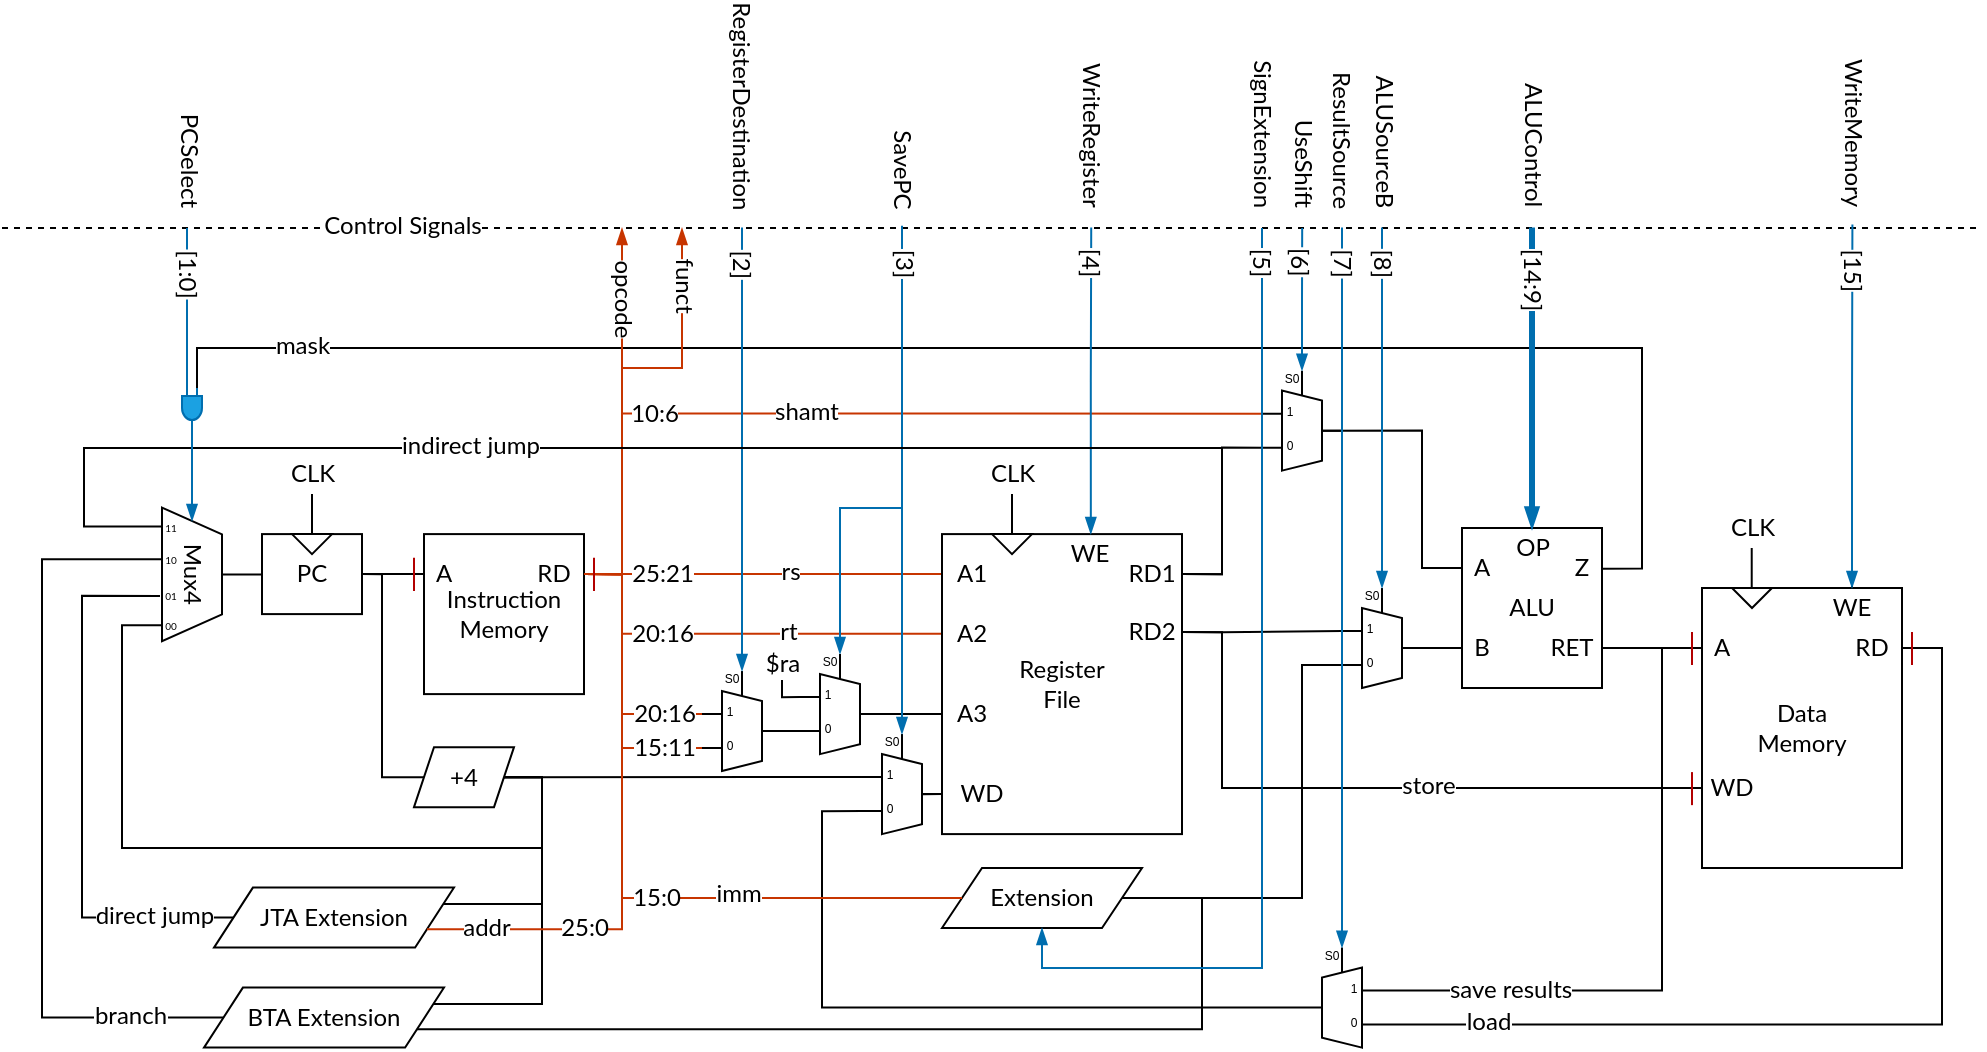 <mxfile version="12.6.5" type="device"><diagram id="79H3uFMknAG9xOqvN6Bo" name="Page-1"><mxGraphModel dx="1185" dy="707" grid="1" gridSize="10" guides="1" tooltips="1" connect="1" arrows="1" fold="1" page="1" pageScale="1" pageWidth="850" pageHeight="1100" math="1" shadow="0"><root><mxCell id="0"/><mxCell id="1" parent="0"/><mxCell id="8vNrHdf7r6ODDFM3EFLL-29" style="edgeStyle=orthogonalEdgeStyle;rounded=0;orthogonalLoop=1;jettySize=auto;html=1;exitX=1;exitY=0.5;exitDx=0;exitDy=0;entryX=0;entryY=0.25;entryDx=0;entryDy=0;entryPerimeter=0;startSize=5;endArrow=none;endFill=0;endSize=6;strokeWidth=1;fontFamily=Lato;fontSize=5;" edge="1" parent="1" source="GxR4KG8klJ49-3GhR2Ky-105" target="8vNrHdf7r6ODDFM3EFLL-26"><mxGeometry relative="1" as="geometry"/></mxCell><mxCell id="8vNrHdf7r6ODDFM3EFLL-30" value="&lt;span style=&quot;font-size: 12px&quot;&gt;mask&lt;/span&gt;" style="text;html=1;align=center;verticalAlign=middle;resizable=0;points=[];labelBackgroundColor=#ffffff;fontSize=5;fontFamily=Lato;" vertex="1" connectable="0" parent="8vNrHdf7r6ODDFM3EFLL-29"><mxGeometry x="-0.656" y="-1" relative="1" as="geometry"><mxPoint x="-650.33" as="offset"/></mxGeometry></mxCell><mxCell id="COBZCxpOgSJBiQGZH0qg-35" style="edgeStyle=orthogonalEdgeStyle;rounded=0;orthogonalLoop=1;jettySize=auto;html=1;exitX=1;exitY=0.5;exitDx=0;exitDy=0;entryX=1;entryY=0.75;entryDx=0;entryDy=0;startArrow=none;startFill=0;endArrow=none;endFill=0;fontFamily=Lato;" parent="1" source="7JR-FFyWFXBs9WPn7Cyb-3" target="7JR-FFyWFXBs9WPn7Cyb-27" edge="1"><mxGeometry relative="1" as="geometry"><Array as="points"><mxPoint x="730" y="575"/><mxPoint x="730" y="641"/></Array></mxGeometry></mxCell><mxCell id="7JR-FFyWFXBs9WPn7Cyb-53" style="edgeStyle=orthogonalEdgeStyle;rounded=0;orthogonalLoop=1;jettySize=auto;html=1;exitX=1;exitY=0.5;exitDx=0;exitDy=0;entryX=0;entryY=0.51;entryDx=0;entryDy=3;entryPerimeter=0;startArrow=none;startFill=0;endArrow=none;endFill=0;fontFamily=Lato;" parent="1" source="GxR4KG8klJ49-3GhR2Ky-106" target="GxR4KG8klJ49-3GhR2Ky-185" edge="1"><mxGeometry relative="1" as="geometry"><Array as="points"><mxPoint x="960" y="450"/><mxPoint x="960" y="621"/></Array></mxGeometry></mxCell><mxCell id="7JR-FFyWFXBs9WPn7Cyb-78" value="save results" style="text;html=1;align=center;verticalAlign=middle;resizable=0;points=[];labelBackgroundColor=#ffffff;fontFamily=Lato;" parent="7JR-FFyWFXBs9WPn7Cyb-53" vertex="1" connectable="0"><mxGeometry x="0.625" y="-1" relative="1" as="geometry"><mxPoint as="offset"/></mxGeometry></mxCell><mxCell id="GxR4KG8klJ49-3GhR2Ky-27" style="edgeStyle=orthogonalEdgeStyle;rounded=0;orthogonalLoop=1;jettySize=auto;html=1;exitX=1;exitY=0.5;exitDx=0;exitDy=0;entryX=0;entryY=0.5;entryDx=0;entryDy=0;fontFamily=Lato;endArrow=none;endFill=0;" parent="1" source="GxR4KG8klJ49-3GhR2Ky-1" target="GxR4KG8klJ49-3GhR2Ky-12" edge="1"><mxGeometry relative="1" as="geometry"/></mxCell><mxCell id="GxR4KG8klJ49-3GhR2Ky-119" style="edgeStyle=orthogonalEdgeStyle;rounded=0;orthogonalLoop=1;jettySize=auto;html=1;exitX=1;exitY=0.5;exitDx=0;exitDy=0;endArrow=none;endFill=0;fontFamily=Lato;entryX=0;entryY=0.5;entryDx=0;entryDy=0;fillColor=#fa6800;strokeColor=#C73500;" parent="1" source="GxR4KG8klJ49-3GhR2Ky-13" target="GxR4KG8klJ49-3GhR2Ky-55" edge="1"><mxGeometry relative="1" as="geometry"><mxPoint x="601" y="413.05" as="targetPoint"/></mxGeometry></mxCell><mxCell id="GxR4KG8klJ49-3GhR2Ky-122" value="25:21" style="text;html=1;align=center;verticalAlign=middle;resizable=0;points=[];labelBackgroundColor=#ffffff;fontFamily=Lato;" parent="GxR4KG8klJ49-3GhR2Ky-119" vertex="1" connectable="0"><mxGeometry x="0.304" y="-2" relative="1" as="geometry"><mxPoint x="-77.8" y="-2" as="offset"/></mxGeometry></mxCell><mxCell id="mrXrYQtIgTfhz7ZHXi5E-3" value="rs" style="text;html=1;align=center;verticalAlign=middle;resizable=0;points=[];labelBackgroundColor=#ffffff;fontFamily=Lato;" parent="GxR4KG8klJ49-3GhR2Ky-119" vertex="1" connectable="0"><mxGeometry x="0.153" y="-1" relative="1" as="geometry"><mxPoint y="-2" as="offset"/></mxGeometry></mxCell><mxCell id="GxR4KG8klJ49-3GhR2Ky-133" style="edgeStyle=orthogonalEdgeStyle;rounded=0;orthogonalLoop=1;jettySize=auto;html=1;endArrow=none;endFill=0;fontFamily=Lato;exitX=1;exitY=0.5;exitDx=0;exitDy=0;entryX=0;entryY=0.5;entryDx=0;entryDy=0;" parent="1" source="GxR4KG8klJ49-3GhR2Ky-106" target="GxR4KG8klJ49-3GhR2Ky-69" edge="1"><mxGeometry relative="1" as="geometry"><mxPoint x="950" y="503.05" as="sourcePoint"/><mxPoint x="1290" y="433.05" as="targetPoint"/><Array as="points"><mxPoint x="970" y="450"/><mxPoint x="970" y="450"/></Array></mxGeometry></mxCell><mxCell id="COBZCxpOgSJBiQGZH0qg-24" style="edgeStyle=orthogonalEdgeStyle;rounded=0;orthogonalLoop=1;jettySize=auto;html=1;exitX=1;exitY=0.5;exitDx=0;exitDy=0;entryX=1;entryY=0.51;entryDx=0;entryDy=3;entryPerimeter=0;endArrow=none;endFill=0;fontFamily=Lato;" parent="1" source="GxR4KG8klJ49-3GhR2Ky-146" target="COBZCxpOgSJBiQGZH0qg-12" edge="1"><mxGeometry relative="1" as="geometry"/></mxCell><mxCell id="COBZCxpOgSJBiQGZH0qg-25" style="edgeStyle=orthogonalEdgeStyle;rounded=0;orthogonalLoop=1;jettySize=auto;html=1;exitX=1;exitY=0.5;exitDx=0;exitDy=0;entryX=1;entryY=0.25;entryDx=0;entryDy=0;endArrow=none;endFill=0;fontFamily=Lato;" parent="1" source="GxR4KG8klJ49-3GhR2Ky-146" target="7JR-FFyWFXBs9WPn7Cyb-14" edge="1"><mxGeometry relative="1" as="geometry"><Array as="points"><mxPoint x="400" y="515"/><mxPoint x="400" y="578"/></Array></mxGeometry></mxCell><mxCell id="COBZCxpOgSJBiQGZH0qg-27" style="edgeStyle=orthogonalEdgeStyle;rounded=0;orthogonalLoop=1;jettySize=auto;html=1;exitX=1;exitY=0.5;exitDx=0;exitDy=0;entryX=1;entryY=0.25;entryDx=0;entryDy=0;endArrow=none;endFill=0;fontFamily=Lato;" parent="1" source="GxR4KG8klJ49-3GhR2Ky-146" target="7JR-FFyWFXBs9WPn7Cyb-27" edge="1"><mxGeometry relative="1" as="geometry"><Array as="points"><mxPoint x="400" y="515"/><mxPoint x="400" y="628"/></Array></mxGeometry></mxCell><mxCell id="GxR4KG8klJ49-3GhR2Ky-146" value="+4" style="shape=parallelogram;perimeter=parallelogramPerimeter;whiteSpace=wrap;html=1;fontFamily=Lato;" parent="1" vertex="1"><mxGeometry x="336" y="499.57" width="50" height="30" as="geometry"/></mxCell><mxCell id="GxR4KG8klJ49-3GhR2Ky-154" style="edgeStyle=orthogonalEdgeStyle;rounded=0;orthogonalLoop=1;jettySize=auto;html=1;exitX=1;exitY=0.5;exitDx=0;exitDy=0;endArrow=none;endFill=0;fontFamily=Lato;entryX=0;entryY=0.5;entryDx=0;entryDy=0;fillColor=#fa6800;strokeColor=#C73500;" parent="1" source="GxR4KG8klJ49-3GhR2Ky-13" target="GxR4KG8klJ49-3GhR2Ky-56" edge="1"><mxGeometry relative="1" as="geometry"><mxPoint x="601" y="443.05" as="targetPoint"/><Array as="points"><mxPoint x="440" y="413"/><mxPoint x="440" y="443"/></Array></mxGeometry></mxCell><mxCell id="GxR4KG8klJ49-3GhR2Ky-155" value="20:16" style="text;html=1;align=center;verticalAlign=middle;resizable=0;points=[];labelBackgroundColor=#ffffff;fontFamily=Lato;" parent="GxR4KG8klJ49-3GhR2Ky-154" vertex="1" connectable="0"><mxGeometry x="0.237" y="-1" relative="1" as="geometry"><mxPoint x="-60.4" y="-1.02" as="offset"/></mxGeometry></mxCell><mxCell id="mrXrYQtIgTfhz7ZHXi5E-4" value="rt" style="text;html=1;align=center;verticalAlign=middle;resizable=0;points=[];labelBackgroundColor=#ffffff;fontFamily=Lato;" parent="GxR4KG8klJ49-3GhR2Ky-154" vertex="1" connectable="0"><mxGeometry x="0.291" relative="1" as="geometry"><mxPoint x="-3" y="-1" as="offset"/></mxGeometry></mxCell><mxCell id="GxR4KG8klJ49-3GhR2Ky-160" value="" style="group;fontFamily=Lato;" parent="1" vertex="1" connectable="0"><mxGeometry x="860.0" y="390.0" width="70" height="80" as="geometry"/></mxCell><mxCell id="GxR4KG8klJ49-3GhR2Ky-101" value="ALU" style="rounded=0;whiteSpace=wrap;html=1;fontFamily=Lato;" parent="GxR4KG8klJ49-3GhR2Ky-160" vertex="1"><mxGeometry width="70" height="80" as="geometry"/></mxCell><mxCell id="GxR4KG8klJ49-3GhR2Ky-102" value="A" style="text;html=1;strokeColor=none;fillColor=none;align=center;verticalAlign=middle;whiteSpace=wrap;rounded=0;fontFamily=Lato;" parent="GxR4KG8klJ49-3GhR2Ky-160" vertex="1"><mxGeometry y="10.33" width="20" height="20" as="geometry"/></mxCell><mxCell id="GxR4KG8klJ49-3GhR2Ky-103" value="B" style="text;html=1;strokeColor=none;fillColor=none;align=center;verticalAlign=middle;whiteSpace=wrap;rounded=0;fontFamily=Lato;" parent="GxR4KG8klJ49-3GhR2Ky-160" vertex="1"><mxGeometry y="50" width="20" height="20" as="geometry"/></mxCell><mxCell id="GxR4KG8klJ49-3GhR2Ky-104" value="OP" style="text;html=1;strokeColor=none;fillColor=none;align=center;verticalAlign=middle;whiteSpace=wrap;rounded=0;fontFamily=Lato;" parent="GxR4KG8klJ49-3GhR2Ky-160" vertex="1"><mxGeometry x="22.5" width="25" height="20" as="geometry"/></mxCell><mxCell id="GxR4KG8klJ49-3GhR2Ky-105" value="Z" style="text;html=1;strokeColor=none;fillColor=none;align=center;verticalAlign=middle;whiteSpace=wrap;rounded=0;fontFamily=Lato;" parent="GxR4KG8klJ49-3GhR2Ky-160" vertex="1"><mxGeometry x="50" y="10.33" width="20" height="20" as="geometry"/></mxCell><mxCell id="GxR4KG8klJ49-3GhR2Ky-106" value="RET" style="text;html=1;strokeColor=none;fillColor=none;align=center;verticalAlign=middle;whiteSpace=wrap;rounded=0;fontFamily=Lato;" parent="GxR4KG8klJ49-3GhR2Ky-160" vertex="1"><mxGeometry x="40" y="50" width="30" height="20" as="geometry"/></mxCell><mxCell id="GxR4KG8klJ49-3GhR2Ky-162" value="" style="group;fontFamily=Lato;" parent="1" vertex="1" connectable="0"><mxGeometry x="980" y="400" width="100" height="160.0" as="geometry"/></mxCell><mxCell id="GxR4KG8klJ49-3GhR2Ky-68" value="Data&lt;br&gt;Memory" style="rounded=0;whiteSpace=wrap;html=1;fontFamily=Lato;" parent="GxR4KG8klJ49-3GhR2Ky-162" vertex="1"><mxGeometry y="20" width="100" height="140" as="geometry"/></mxCell><mxCell id="GxR4KG8klJ49-3GhR2Ky-69" value="A" style="text;html=1;strokeColor=none;fillColor=none;align=center;verticalAlign=middle;whiteSpace=wrap;rounded=0;fontFamily=Lato;" parent="GxR4KG8klJ49-3GhR2Ky-162" vertex="1"><mxGeometry y="40.0" width="20" height="20" as="geometry"/></mxCell><mxCell id="GxR4KG8klJ49-3GhR2Ky-70" value="WD" style="text;html=1;strokeColor=none;fillColor=none;align=center;verticalAlign=middle;whiteSpace=wrap;rounded=0;fontFamily=Lato;" parent="GxR4KG8klJ49-3GhR2Ky-162" vertex="1"><mxGeometry y="110.0" width="30" height="20" as="geometry"/></mxCell><mxCell id="GxR4KG8klJ49-3GhR2Ky-71" value="RD" style="text;html=1;strokeColor=none;fillColor=none;align=center;verticalAlign=middle;whiteSpace=wrap;rounded=0;fontFamily=Lato;" parent="GxR4KG8klJ49-3GhR2Ky-162" vertex="1"><mxGeometry x="70" y="40.0" width="30" height="20" as="geometry"/></mxCell><mxCell id="GxR4KG8klJ49-3GhR2Ky-72" value="" style="triangle;whiteSpace=wrap;html=1;rotation=90;fontFamily=Lato;" parent="GxR4KG8klJ49-3GhR2Ky-162" vertex="1"><mxGeometry x="20" y="15" width="10" height="20" as="geometry"/></mxCell><mxCell id="GxR4KG8klJ49-3GhR2Ky-73" value="WE" style="text;html=1;strokeColor=none;fillColor=none;align=center;verticalAlign=middle;whiteSpace=wrap;rounded=0;fontFamily=Lato;" parent="GxR4KG8klJ49-3GhR2Ky-162" vertex="1"><mxGeometry x="60" y="20" width="30" height="20" as="geometry"/></mxCell><mxCell id="GxR4KG8klJ49-3GhR2Ky-77" value="" style="endArrow=none;html=1;fontFamily=Lato;exitX=0.5;exitY=0;exitDx=0;exitDy=0;endFill=0;" parent="GxR4KG8klJ49-3GhR2Ky-162" source="GxR4KG8klJ49-3GhR2Ky-73" edge="1"><mxGeometry width="50" height="50" relative="1" as="geometry"><mxPoint x="110" y="59.86" as="sourcePoint"/><mxPoint x="75" as="targetPoint"/></mxGeometry></mxCell><mxCell id="GxR4KG8klJ49-3GhR2Ky-78" value="" style="endArrow=none;html=1;fontFamily=Lato;exitX=0.5;exitY=0;exitDx=0;exitDy=0;endFill=0;" parent="GxR4KG8klJ49-3GhR2Ky-162" edge="1"><mxGeometry width="50" height="50" relative="1" as="geometry"><mxPoint x="24.86" y="20" as="sourcePoint"/><mxPoint x="24.86" as="targetPoint"/></mxGeometry></mxCell><mxCell id="GxR4KG8klJ49-3GhR2Ky-153" value="CLK" style="text;html=1;align=center;verticalAlign=middle;resizable=0;points=[];labelBackgroundColor=#ffffff;fontFamily=Lato;" parent="GxR4KG8klJ49-3GhR2Ky-78" vertex="1" connectable="0"><mxGeometry x="-0.055" relative="1" as="geometry"><mxPoint x="0.14" y="-21.18" as="offset"/></mxGeometry></mxCell><mxCell id="GxR4KG8klJ49-3GhR2Ky-163" value="" style="group;fontFamily=Lato;" parent="1" vertex="1" connectable="0"><mxGeometry x="600" y="373.05" width="120" height="170" as="geometry"/></mxCell><mxCell id="GxR4KG8klJ49-3GhR2Ky-19" value="Register&lt;br&gt;File" style="rounded=0;whiteSpace=wrap;html=1;fontFamily=Lato;" parent="GxR4KG8klJ49-3GhR2Ky-163" vertex="1"><mxGeometry y="20" width="120" height="150" as="geometry"/></mxCell><mxCell id="GxR4KG8klJ49-3GhR2Ky-36" value="" style="triangle;whiteSpace=wrap;html=1;rotation=90;fontFamily=Lato;" parent="GxR4KG8klJ49-3GhR2Ky-163" vertex="1"><mxGeometry x="30" y="15" width="10" height="20" as="geometry"/></mxCell><mxCell id="GxR4KG8klJ49-3GhR2Ky-37" value="" style="endArrow=none;html=1;exitX=0;exitY=0.5;exitDx=0;exitDy=0;fontFamily=Lato;endFill=0;" parent="GxR4KG8klJ49-3GhR2Ky-163" source="GxR4KG8klJ49-3GhR2Ky-36" edge="1"><mxGeometry width="50" height="50" relative="1" as="geometry"><mxPoint x="40" y="30" as="sourcePoint"/><mxPoint x="35" as="targetPoint"/></mxGeometry></mxCell><mxCell id="GxR4KG8klJ49-3GhR2Ky-152" value="CLK" style="text;html=1;align=center;verticalAlign=middle;resizable=0;points=[];labelBackgroundColor=#ffffff;fontFamily=Lato;" parent="GxR4KG8klJ49-3GhR2Ky-37" vertex="1" connectable="0"><mxGeometry x="0.283" y="2" relative="1" as="geometry"><mxPoint x="1.61" y="-17.33" as="offset"/></mxGeometry></mxCell><mxCell id="GxR4KG8klJ49-3GhR2Ky-55" value="A1" style="text;html=1;strokeColor=none;fillColor=none;align=center;verticalAlign=middle;whiteSpace=wrap;rounded=0;fontFamily=Lato;" parent="GxR4KG8klJ49-3GhR2Ky-163" vertex="1"><mxGeometry y="30" width="29.61" height="20" as="geometry"/></mxCell><mxCell id="GxR4KG8klJ49-3GhR2Ky-56" value="A2" style="text;html=1;strokeColor=none;fillColor=none;align=center;verticalAlign=middle;whiteSpace=wrap;rounded=0;fontFamily=Lato;" parent="GxR4KG8klJ49-3GhR2Ky-163" vertex="1"><mxGeometry y="59.83" width="29.61" height="20" as="geometry"/></mxCell><mxCell id="GxR4KG8klJ49-3GhR2Ky-57" value="A3" style="text;html=1;strokeColor=none;fillColor=none;align=center;verticalAlign=middle;whiteSpace=wrap;rounded=0;fontFamily=Lato;" parent="GxR4KG8klJ49-3GhR2Ky-163" vertex="1"><mxGeometry y="100" width="29.61" height="20" as="geometry"/></mxCell><mxCell id="GxR4KG8klJ49-3GhR2Ky-58" value="WD" style="text;html=1;strokeColor=none;fillColor=none;align=center;verticalAlign=middle;whiteSpace=wrap;rounded=0;fontFamily=Lato;" parent="GxR4KG8klJ49-3GhR2Ky-163" vertex="1"><mxGeometry y="140" width="39.61" height="20" as="geometry"/></mxCell><mxCell id="GxR4KG8klJ49-3GhR2Ky-60" value="RD2" style="text;html=1;strokeColor=none;fillColor=none;align=center;verticalAlign=middle;whiteSpace=wrap;rounded=0;fontFamily=Lato;" parent="GxR4KG8klJ49-3GhR2Ky-163" vertex="1"><mxGeometry x="89.61" y="59" width="30.39" height="20" as="geometry"/></mxCell><mxCell id="GxR4KG8klJ49-3GhR2Ky-61" value="RD1" style="text;html=1;strokeColor=none;fillColor=none;align=center;verticalAlign=middle;whiteSpace=wrap;rounded=0;fontFamily=Lato;" parent="GxR4KG8klJ49-3GhR2Ky-163" vertex="1"><mxGeometry x="89.61" y="30" width="30.39" height="20" as="geometry"/></mxCell><mxCell id="GxR4KG8klJ49-3GhR2Ky-65" value="WE" style="text;html=1;strokeColor=none;fillColor=none;align=center;verticalAlign=middle;whiteSpace=wrap;rounded=0;fontFamily=Lato;" parent="GxR4KG8klJ49-3GhR2Ky-163" vertex="1"><mxGeometry x="59.22" y="20" width="30.39" height="20" as="geometry"/></mxCell><mxCell id="GxR4KG8klJ49-3GhR2Ky-166" value="" style="group;fontFamily=Lato;" parent="1" vertex="1" connectable="0"><mxGeometry x="341" y="393.05" width="80" height="80" as="geometry"/></mxCell><mxCell id="GxR4KG8klJ49-3GhR2Ky-8" value="Instruction&lt;br&gt;Memory" style="whiteSpace=wrap;html=1;aspect=fixed;fontFamily=Lato;" parent="GxR4KG8klJ49-3GhR2Ky-166" vertex="1"><mxGeometry width="80" height="80" as="geometry"/></mxCell><mxCell id="GxR4KG8klJ49-3GhR2Ky-12" value="A" style="text;html=1;strokeColor=none;fillColor=none;align=center;verticalAlign=middle;whiteSpace=wrap;rounded=0;fontFamily=Lato;" parent="GxR4KG8klJ49-3GhR2Ky-166" vertex="1"><mxGeometry y="10" width="20" height="20" as="geometry"/></mxCell><mxCell id="GxR4KG8klJ49-3GhR2Ky-13" value="RD" style="text;html=1;strokeColor=none;fillColor=none;align=center;verticalAlign=middle;whiteSpace=wrap;rounded=0;fontFamily=Lato;" parent="GxR4KG8klJ49-3GhR2Ky-166" vertex="1"><mxGeometry x="50" y="10" width="30" height="20" as="geometry"/></mxCell><mxCell id="8vNrHdf7r6ODDFM3EFLL-10" style="edgeStyle=orthogonalEdgeStyle;rounded=0;orthogonalLoop=1;jettySize=auto;html=1;exitX=0;exitY=0.4;exitDx=0;exitDy=0;exitPerimeter=0;entryX=1;entryY=0.17;entryDx=0;entryDy=3;entryPerimeter=0;fontFamily=Lato;endArrow=none;endFill=0;" edge="1" parent="1" source="GxR4KG8klJ49-3GhR2Ky-169" target="COBZCxpOgSJBiQGZH0qg-1"><mxGeometry relative="1" as="geometry"/></mxCell><mxCell id="GxR4KG8klJ49-3GhR2Ky-169" value="" style="shadow=0;dashed=0;align=center;html=1;strokeWidth=1;shape=mxgraph.electrical.abstract.mux2;operation=demux;fontFamily=Lato;direction=west;" parent="1" vertex="1"><mxGeometry x="480" y="461.5" width="40" height="50" as="geometry"/></mxCell><mxCell id="GxR4KG8klJ49-3GhR2Ky-180" style="edgeStyle=orthogonalEdgeStyle;rounded=0;orthogonalLoop=1;jettySize=auto;html=1;exitX=0;exitY=0.4;exitDx=0;exitDy=0;exitPerimeter=0;endArrow=none;endFill=0;fontFamily=Lato;" parent="1" source="GxR4KG8klJ49-3GhR2Ky-179" target="GxR4KG8klJ49-3GhR2Ky-103" edge="1"><mxGeometry relative="1" as="geometry"/></mxCell><mxCell id="GxR4KG8klJ49-3GhR2Ky-179" value="" style="shadow=0;dashed=0;align=center;html=1;strokeWidth=1;shape=mxgraph.electrical.abstract.mux2;operation=demux;fontFamily=Lato;direction=west;" parent="1" vertex="1"><mxGeometry x="800" y="420" width="40" height="50" as="geometry"/></mxCell><mxCell id="GxR4KG8klJ49-3GhR2Ky-181" style="edgeStyle=orthogonalEdgeStyle;rounded=0;orthogonalLoop=1;jettySize=auto;html=1;exitX=1;exitY=0.5;exitDx=0;exitDy=0;entryX=1;entryY=0.51;entryDx=0;entryDy=3;entryPerimeter=0;endArrow=none;endFill=0;fontFamily=Lato;" parent="1" source="GxR4KG8klJ49-3GhR2Ky-60" target="GxR4KG8klJ49-3GhR2Ky-179" edge="1"><mxGeometry relative="1" as="geometry"><Array as="points"><mxPoint x="740" y="443"/><mxPoint x="740" y="442"/></Array></mxGeometry></mxCell><mxCell id="COBZCxpOgSJBiQGZH0qg-22" style="edgeStyle=orthogonalEdgeStyle;rounded=0;orthogonalLoop=1;jettySize=auto;html=1;exitX=1;exitY=0.5;exitDx=0;exitDy=-5;exitPerimeter=0;entryX=1;entryY=0.17;entryDx=0;entryDy=3;entryPerimeter=0;endArrow=none;endFill=0;fontFamily=Lato;" parent="1" source="GxR4KG8klJ49-3GhR2Ky-185" target="COBZCxpOgSJBiQGZH0qg-12" edge="1"><mxGeometry relative="1" as="geometry"/></mxCell><mxCell id="GxR4KG8klJ49-3GhR2Ky-185" value="" style="shadow=0;dashed=0;align=center;html=1;strokeWidth=1;shape=mxgraph.electrical.abstract.mux2;fontFamily=Lato;direction=west;" parent="1" vertex="1"><mxGeometry x="780" y="599.81" width="40" height="50" as="geometry"/></mxCell><mxCell id="GxR4KG8klJ49-3GhR2Ky-188" style="edgeStyle=orthogonalEdgeStyle;rounded=0;orthogonalLoop=1;jettySize=auto;html=1;exitX=1;exitY=0.5;exitDx=0;exitDy=0;entryX=0;entryY=0.17;entryDx=0;entryDy=3;entryPerimeter=0;endArrow=none;endFill=0;fontFamily=Lato;" parent="1" source="GxR4KG8klJ49-3GhR2Ky-71" target="GxR4KG8klJ49-3GhR2Ky-185" edge="1"><mxGeometry relative="1" as="geometry"/></mxCell><mxCell id="7JR-FFyWFXBs9WPn7Cyb-79" value="load" style="text;html=1;align=center;verticalAlign=middle;resizable=0;points=[];labelBackgroundColor=#ffffff;fontFamily=Lato;" parent="GxR4KG8klJ49-3GhR2Ky-188" vertex="1" connectable="0"><mxGeometry x="0.745" relative="1" as="geometry"><mxPoint x="-10.03" y="-1.5" as="offset"/></mxGeometry></mxCell><mxCell id="7JR-FFyWFXBs9WPn7Cyb-7" style="edgeStyle=orthogonalEdgeStyle;rounded=0;orthogonalLoop=1;jettySize=auto;html=1;exitX=1;exitY=0.5;exitDx=0;exitDy=0;entryX=1;entryY=0.17;entryDx=0;entryDy=3;entryPerimeter=0;startArrow=none;startFill=0;endArrow=none;endFill=0;fontFamily=Lato;" parent="1" source="7JR-FFyWFXBs9WPn7Cyb-3" target="GxR4KG8klJ49-3GhR2Ky-179" edge="1"><mxGeometry relative="1" as="geometry"><Array as="points"><mxPoint x="780" y="575"/><mxPoint x="780" y="459"/></Array></mxGeometry></mxCell><mxCell id="7JR-FFyWFXBs9WPn7Cyb-3" value="Extension" style="shape=parallelogram;perimeter=parallelogramPerimeter;whiteSpace=wrap;html=1;fontFamily=Lato;" parent="1" vertex="1"><mxGeometry x="600" y="560" width="100" height="30" as="geometry"/></mxCell><mxCell id="7JR-FFyWFXBs9WPn7Cyb-8" style="edgeStyle=orthogonalEdgeStyle;rounded=0;orthogonalLoop=1;jettySize=auto;html=1;exitX=1;exitY=0.5;exitDx=0;exitDy=0;entryX=0;entryY=0.5;entryDx=0;entryDy=0;startArrow=none;startFill=0;endArrow=none;endFill=0;fontFamily=Lato;fillColor=#fa6800;strokeColor=#C73500;" parent="1" source="GxR4KG8klJ49-3GhR2Ky-13" target="7JR-FFyWFXBs9WPn7Cyb-3" edge="1"><mxGeometry relative="1" as="geometry"><Array as="points"><mxPoint x="440" y="413"/><mxPoint x="440" y="575"/></Array></mxGeometry></mxCell><mxCell id="7JR-FFyWFXBs9WPn7Cyb-10" value="15:0" style="text;html=1;align=center;verticalAlign=middle;resizable=0;points=[];labelBackgroundColor=#ffffff;fontFamily=Lato;" parent="7JR-FFyWFXBs9WPn7Cyb-8" vertex="1" connectable="0"><mxGeometry x="0.67" y="2" relative="1" as="geometry"><mxPoint x="-95.57" y="2" as="offset"/></mxGeometry></mxCell><mxCell id="mrXrYQtIgTfhz7ZHXi5E-2" value="imm" style="text;html=1;align=center;verticalAlign=middle;resizable=0;points=[];labelBackgroundColor=#ffffff;fontFamily=Lato;" parent="7JR-FFyWFXBs9WPn7Cyb-8" vertex="1" connectable="0"><mxGeometry x="0.36" y="2" relative="1" as="geometry"><mxPoint as="offset"/></mxGeometry></mxCell><mxCell id="7JR-FFyWFXBs9WPn7Cyb-14" value="JTA Extension" style="shape=parallelogram;perimeter=parallelogramPerimeter;whiteSpace=wrap;html=1;size=0.162;fontFamily=Lato;" parent="1" vertex="1"><mxGeometry x="236" y="569.81" width="120" height="30" as="geometry"/></mxCell><mxCell id="7JR-FFyWFXBs9WPn7Cyb-25" style="edgeStyle=orthogonalEdgeStyle;rounded=0;orthogonalLoop=1;jettySize=auto;html=1;exitX=1;exitY=0.5;exitDx=0;exitDy=0;entryX=1;entryY=0.75;entryDx=0;entryDy=0;startArrow=none;startFill=0;endArrow=none;endFill=0;fontFamily=Lato;fillColor=#fa6800;strokeColor=#C73500;" parent="1" source="GxR4KG8klJ49-3GhR2Ky-13" target="7JR-FFyWFXBs9WPn7Cyb-14" edge="1"><mxGeometry relative="1" as="geometry"><Array as="points"><mxPoint x="440" y="413"/><mxPoint x="440" y="591"/></Array></mxGeometry></mxCell><mxCell id="7JR-FFyWFXBs9WPn7Cyb-26" value="25:0" style="text;html=1;align=center;verticalAlign=middle;resizable=0;points=[];labelBackgroundColor=#ffffff;fontFamily=Lato;" parent="7JR-FFyWFXBs9WPn7Cyb-25" vertex="1" connectable="0"><mxGeometry x="0.273" y="-1" relative="1" as="geometry"><mxPoint x="-18" y="8.68" as="offset"/></mxGeometry></mxCell><mxCell id="mrXrYQtIgTfhz7ZHXi5E-1" value="addr" style="text;html=1;align=center;verticalAlign=middle;resizable=0;points=[];labelBackgroundColor=#ffffff;fontFamily=Lato;" parent="7JR-FFyWFXBs9WPn7Cyb-25" vertex="1" connectable="0"><mxGeometry x="0.804" y="1" relative="1" as="geometry"><mxPoint y="-2" as="offset"/></mxGeometry></mxCell><mxCell id="7JR-FFyWFXBs9WPn7Cyb-27" value="BTA Extension" style="shape=parallelogram;perimeter=parallelogramPerimeter;whiteSpace=wrap;html=1;size=0.162;fontFamily=Lato;" parent="1" vertex="1"><mxGeometry x="231" y="619.81" width="120" height="30" as="geometry"/></mxCell><mxCell id="7JR-FFyWFXBs9WPn7Cyb-40" style="edgeStyle=orthogonalEdgeStyle;rounded=0;orthogonalLoop=1;jettySize=auto;html=1;exitX=0.5;exitY=0;exitDx=0;exitDy=0;entryX=0;entryY=0.5;entryDx=0;entryDy=0;startArrow=none;startFill=0;endArrow=none;endFill=0;fontFamily=Lato;" parent="1" source="7JR-FFyWFXBs9WPn7Cyb-39" target="GxR4KG8klJ49-3GhR2Ky-1" edge="1"><mxGeometry relative="1" as="geometry"/></mxCell><mxCell id="7JR-FFyWFXBs9WPn7Cyb-39" value="" style="shape=trapezoid;perimeter=trapezoidPerimeter;whiteSpace=wrap;html=1;fontFamily=Lato;direction=south;" parent="1" vertex="1"><mxGeometry x="210" y="379.81" width="30" height="66.76" as="geometry"/></mxCell><mxCell id="7JR-FFyWFXBs9WPn7Cyb-52" value="" style="endArrow=none;dashed=1;html=1;fontFamily=Lato;" parent="1" edge="1"><mxGeometry width="50" height="50" relative="1" as="geometry"><mxPoint x="130" y="240" as="sourcePoint"/><mxPoint x="1120" y="240" as="targetPoint"/></mxGeometry></mxCell><mxCell id="8vNrHdf7r6ODDFM3EFLL-17" value="&lt;font style=&quot;font-size: 12px&quot;&gt;Control Signals&lt;/font&gt;" style="text;html=1;align=center;verticalAlign=middle;resizable=0;points=[];labelBackgroundColor=#ffffff;fontSize=5;fontFamily=Lato;" vertex="1" connectable="0" parent="7JR-FFyWFXBs9WPn7Cyb-52"><mxGeometry x="-0.94" y="1" relative="1" as="geometry"><mxPoint x="170.33" as="offset"/></mxGeometry></mxCell><mxCell id="7JR-FFyWFXBs9WPn7Cyb-70" style="edgeStyle=orthogonalEdgeStyle;rounded=0;orthogonalLoop=1;jettySize=auto;html=1;exitX=0;exitY=0.4;exitDx=0;exitDy=0;exitPerimeter=0;entryX=0;entryY=0.5;entryDx=0;entryDy=0;startArrow=none;startFill=0;endArrow=none;endFill=0;strokeWidth=1;fontFamily=Lato;" parent="1" target="GxR4KG8klJ49-3GhR2Ky-102" edge="1"><mxGeometry relative="1" as="geometry"><mxPoint x="790" y="341.32" as="sourcePoint"/><Array as="points"><mxPoint x="840" y="341"/><mxPoint x="840" y="410"/><mxPoint x="860" y="410"/></Array></mxGeometry></mxCell><mxCell id="7JR-FFyWFXBs9WPn7Cyb-59" value="" style="shadow=0;dashed=0;align=center;html=1;strokeWidth=1;shape=mxgraph.electrical.abstract.mux2;operation=demux;fontFamily=Lato;direction=west;" parent="1" vertex="1"><mxGeometry x="760" y="311.32" width="40" height="50" as="geometry"/></mxCell><mxCell id="7JR-FFyWFXBs9WPn7Cyb-62" style="edgeStyle=orthogonalEdgeStyle;rounded=0;orthogonalLoop=1;jettySize=auto;html=1;exitX=1;exitY=0.5;exitDx=0;exitDy=0;entryX=1;entryY=0.17;entryDx=0;entryDy=3;entryPerimeter=0;startArrow=none;startFill=0;endArrow=none;endFill=0;strokeWidth=1;fontFamily=Lato;" parent="1" source="GxR4KG8klJ49-3GhR2Ky-61" target="7JR-FFyWFXBs9WPn7Cyb-59" edge="1"><mxGeometry relative="1" as="geometry"><Array as="points"><mxPoint x="740" y="413"/><mxPoint x="740" y="350"/></Array></mxGeometry></mxCell><mxCell id="7JR-FFyWFXBs9WPn7Cyb-64" style="edgeStyle=orthogonalEdgeStyle;rounded=0;orthogonalLoop=1;jettySize=auto;html=1;exitX=1;exitY=0.5;exitDx=0;exitDy=0;entryX=1;entryY=0.51;entryDx=0;entryDy=3;entryPerimeter=0;startArrow=none;startFill=0;endArrow=none;endFill=0;strokeWidth=1;fontFamily=Lato;fillColor=#fa6800;strokeColor=#C73500;" parent="1" source="GxR4KG8klJ49-3GhR2Ky-13" target="7JR-FFyWFXBs9WPn7Cyb-59" edge="1"><mxGeometry relative="1" as="geometry"><Array as="points"><mxPoint x="440" y="413"/><mxPoint x="440" y="333"/></Array></mxGeometry></mxCell><mxCell id="7JR-FFyWFXBs9WPn7Cyb-65" value="10:6" style="text;html=1;align=center;verticalAlign=middle;resizable=0;points=[];labelBackgroundColor=#ffffff;fontFamily=Lato;rotation=0;" parent="7JR-FFyWFXBs9WPn7Cyb-64" vertex="1" connectable="0"><mxGeometry x="-0.677" y="20" relative="1" as="geometry"><mxPoint x="36" y="-32.14" as="offset"/></mxGeometry></mxCell><mxCell id="7JR-FFyWFXBs9WPn7Cyb-81" value="shamt" style="text;html=1;align=center;verticalAlign=middle;resizable=0;points=[];labelBackgroundColor=#ffffff;fontFamily=Lato;" parent="7JR-FFyWFXBs9WPn7Cyb-64" vertex="1" connectable="0"><mxGeometry x="-0.201" relative="1" as="geometry"><mxPoint x="23.57" y="-1" as="offset"/></mxGeometry></mxCell><mxCell id="7JR-FFyWFXBs9WPn7Cyb-74" style="edgeStyle=orthogonalEdgeStyle;rounded=0;orthogonalLoop=1;jettySize=auto;html=1;exitX=1;exitY=0.5;exitDx=0;exitDy=0;entryX=0;entryY=0.5;entryDx=0;entryDy=0;startArrow=none;startFill=0;endArrow=none;endFill=0;strokeWidth=1;fontFamily=Lato;" parent="1" source="GxR4KG8klJ49-3GhR2Ky-60" target="GxR4KG8klJ49-3GhR2Ky-70" edge="1"><mxGeometry relative="1" as="geometry"><Array as="points"><mxPoint x="740" y="443"/><mxPoint x="740" y="520"/></Array></mxGeometry></mxCell><mxCell id="7JR-FFyWFXBs9WPn7Cyb-76" value="store" style="text;html=1;align=center;verticalAlign=middle;resizable=0;points=[];labelBackgroundColor=#ffffff;fontFamily=Lato;" parent="7JR-FFyWFXBs9WPn7Cyb-74" vertex="1" connectable="0"><mxGeometry x="0.319" y="1" relative="1" as="geometry"><mxPoint x="-22.52" as="offset"/></mxGeometry></mxCell><mxCell id="7JR-FFyWFXBs9WPn7Cyb-90" style="edgeStyle=orthogonalEdgeStyle;rounded=0;orthogonalLoop=1;jettySize=auto;html=1;exitX=1;exitY=0.5;exitDx=0;exitDy=0;startArrow=none;startFill=0;endArrow=blockThin;endFill=1;strokeWidth=1;fontFamily=Lato;fillColor=#fa6800;strokeColor=#C73500;" parent="1" source="GxR4KG8klJ49-3GhR2Ky-13" edge="1"><mxGeometry relative="1" as="geometry"><mxPoint x="470" y="240" as="targetPoint"/><Array as="points"><mxPoint x="440" y="413"/><mxPoint x="440" y="310"/><mxPoint x="470" y="310"/></Array></mxGeometry></mxCell><mxCell id="7JR-FFyWFXBs9WPn7Cyb-92" value="funct" style="text;html=1;align=center;verticalAlign=middle;resizable=0;points=[];labelBackgroundColor=#ffffff;fontFamily=Lato;rotation=90;" parent="7JR-FFyWFXBs9WPn7Cyb-90" vertex="1" connectable="0"><mxGeometry x="0.883" relative="1" as="geometry"><mxPoint x="1" y="14.98" as="offset"/></mxGeometry></mxCell><mxCell id="7JR-FFyWFXBs9WPn7Cyb-91" style="edgeStyle=orthogonalEdgeStyle;rounded=0;orthogonalLoop=1;jettySize=auto;html=1;exitX=1;exitY=0.5;exitDx=0;exitDy=0;startArrow=none;startFill=0;endArrow=blockThin;endFill=1;strokeWidth=1;fontFamily=Lato;fillColor=#fa6800;strokeColor=#C73500;" parent="1" source="GxR4KG8klJ49-3GhR2Ky-13" edge="1"><mxGeometry relative="1" as="geometry"><mxPoint x="440" y="240" as="targetPoint"/><Array as="points"><mxPoint x="440" y="413"/></Array></mxGeometry></mxCell><mxCell id="7JR-FFyWFXBs9WPn7Cyb-93" value="opcode" style="text;html=1;align=center;verticalAlign=middle;resizable=0;points=[];labelBackgroundColor=#ffffff;fontFamily=Lato;rotation=90;" parent="7JR-FFyWFXBs9WPn7Cyb-91" vertex="1" connectable="0"><mxGeometry x="0.809" relative="1" as="geometry"><mxPoint x="1" y="16.63" as="offset"/></mxGeometry></mxCell><mxCell id="7JR-FFyWFXBs9WPn7Cyb-94" value="" style="group;fontFamily=Lato;" parent="1" vertex="1" connectable="0"><mxGeometry x="260" y="373.05" width="50" height="206.95" as="geometry"/></mxCell><mxCell id="GxR4KG8klJ49-3GhR2Ky-1" value="PC" style="rounded=0;whiteSpace=wrap;html=1;fontFamily=Lato;" parent="7JR-FFyWFXBs9WPn7Cyb-94" vertex="1"><mxGeometry y="20" width="50" height="40" as="geometry"/></mxCell><mxCell id="GxR4KG8klJ49-3GhR2Ky-5" value="" style="endArrow=none;html=1;entryX=0.5;entryY=0;entryDx=0;entryDy=0;fontFamily=Lato;endFill=0;" parent="7JR-FFyWFXBs9WPn7Cyb-94" target="GxR4KG8klJ49-3GhR2Ky-1" edge="1"><mxGeometry width="50" height="50" relative="1" as="geometry"><mxPoint x="25" as="sourcePoint"/><mxPoint x="50" y="80" as="targetPoint"/></mxGeometry></mxCell><mxCell id="GxR4KG8klJ49-3GhR2Ky-151" value="CLK" style="text;html=1;align=center;verticalAlign=middle;resizable=0;points=[];labelBackgroundColor=#ffffff;fontFamily=Lato;" parent="GxR4KG8klJ49-3GhR2Ky-5" vertex="1" connectable="0"><mxGeometry x="-0.2" relative="1" as="geometry"><mxPoint y="-18" as="offset"/></mxGeometry></mxCell><mxCell id="GxR4KG8klJ49-3GhR2Ky-6" value="" style="triangle;whiteSpace=wrap;html=1;rotation=90;fontFamily=Lato;" parent="7JR-FFyWFXBs9WPn7Cyb-94" vertex="1"><mxGeometry x="20" y="15" width="10" height="20" as="geometry"/></mxCell><mxCell id="COBZCxpOgSJBiQGZH0qg-4" style="edgeStyle=orthogonalEdgeStyle;rounded=0;orthogonalLoop=1;jettySize=auto;html=1;exitX=0;exitY=0.4;exitDx=0;exitDy=0;exitPerimeter=0;entryX=0;entryY=0.5;entryDx=0;entryDy=0;endArrow=none;endFill=0;fontFamily=Lato;" parent="1" source="COBZCxpOgSJBiQGZH0qg-1" target="GxR4KG8klJ49-3GhR2Ky-57" edge="1"><mxGeometry relative="1" as="geometry"/></mxCell><mxCell id="COBZCxpOgSJBiQGZH0qg-33" style="edgeStyle=orthogonalEdgeStyle;rounded=0;orthogonalLoop=1;jettySize=auto;html=1;exitX=0.25;exitY=1;exitDx=10;exitDy=0;exitPerimeter=0;startArrow=blockThin;startFill=1;endArrow=none;endFill=0;fontFamily=Lato;fillColor=#1ba1e2;strokeColor=#006EAF;" parent="1" source="COBZCxpOgSJBiQGZH0qg-1" edge="1"><mxGeometry relative="1" as="geometry"><mxPoint x="580" y="238.889" as="targetPoint"/><Array as="points"><mxPoint x="549" y="380"/><mxPoint x="580" y="380"/></Array></mxGeometry></mxCell><mxCell id="8vNrHdf7r6ODDFM3EFLL-11" style="edgeStyle=orthogonalEdgeStyle;rounded=0;orthogonalLoop=1;jettySize=auto;html=1;exitX=1;exitY=0.51;exitDx=0;exitDy=3;exitPerimeter=0;endArrow=none;endFill=0;fontFamily=Lato;" edge="1" parent="1" source="COBZCxpOgSJBiQGZH0qg-1"><mxGeometry relative="1" as="geometry"><mxPoint x="520" y="460" as="targetPoint"/></mxGeometry></mxCell><mxCell id="8vNrHdf7r6ODDFM3EFLL-12" value="$ra" style="text;html=1;align=center;verticalAlign=middle;resizable=0;points=[];labelBackgroundColor=#ffffff;fontFamily=Lato;" vertex="1" connectable="0" parent="8vNrHdf7r6ODDFM3EFLL-11"><mxGeometry x="0.687" relative="1" as="geometry"><mxPoint y="-5.73" as="offset"/></mxGeometry></mxCell><mxCell id="COBZCxpOgSJBiQGZH0qg-1" value="" style="shadow=0;dashed=0;align=center;html=1;strokeWidth=1;shape=mxgraph.electrical.abstract.mux2;operation=demux;fontFamily=Lato;direction=west;" parent="1" vertex="1"><mxGeometry x="529" y="453.05" width="40" height="50" as="geometry"/></mxCell><mxCell id="COBZCxpOgSJBiQGZH0qg-5" style="edgeStyle=orthogonalEdgeStyle;rounded=0;orthogonalLoop=1;jettySize=auto;html=1;exitX=1;exitY=0.5;exitDx=0;exitDy=0;entryX=1;entryY=0.51;entryDx=0;entryDy=3;entryPerimeter=0;endArrow=none;endFill=0;fontFamily=Lato;fillColor=#fa6800;strokeColor=#C73500;" parent="1" source="GxR4KG8klJ49-3GhR2Ky-13" target="GxR4KG8klJ49-3GhR2Ky-169" edge="1"><mxGeometry relative="1" as="geometry"><Array as="points"><mxPoint x="440" y="413"/><mxPoint x="440" y="483"/><mxPoint x="480" y="483"/></Array></mxGeometry></mxCell><mxCell id="COBZCxpOgSJBiQGZH0qg-6" value="20:16" style="text;html=1;align=center;verticalAlign=middle;resizable=0;points=[];labelBackgroundColor=#ffffff;fontFamily=Lato;" parent="COBZCxpOgSJBiQGZH0qg-5" vertex="1" connectable="0"><mxGeometry x="0.714" y="-1" relative="1" as="geometry"><mxPoint x="-1" y="-1.04" as="offset"/></mxGeometry></mxCell><mxCell id="COBZCxpOgSJBiQGZH0qg-7" style="edgeStyle=orthogonalEdgeStyle;rounded=0;orthogonalLoop=1;jettySize=auto;html=1;exitX=1;exitY=0.5;exitDx=0;exitDy=0;entryX=1;entryY=0.17;entryDx=0;entryDy=3;entryPerimeter=0;endArrow=none;endFill=0;fontFamily=Lato;fillColor=#fa6800;strokeColor=#C73500;" parent="1" source="GxR4KG8klJ49-3GhR2Ky-13" target="GxR4KG8klJ49-3GhR2Ky-169" edge="1"><mxGeometry relative="1" as="geometry"><Array as="points"><mxPoint x="440" y="413"/><mxPoint x="440" y="500"/><mxPoint x="480" y="500"/></Array></mxGeometry></mxCell><mxCell id="COBZCxpOgSJBiQGZH0qg-8" value="15:11" style="text;html=1;align=center;verticalAlign=middle;resizable=0;points=[];labelBackgroundColor=#ffffff;fontFamily=Lato;" parent="COBZCxpOgSJBiQGZH0qg-7" vertex="1" connectable="0"><mxGeometry x="0.734" relative="1" as="geometry"><mxPoint x="8.882e-16" y="-0.04" as="offset"/></mxGeometry></mxCell><mxCell id="COBZCxpOgSJBiQGZH0qg-21" style="edgeStyle=orthogonalEdgeStyle;rounded=0;orthogonalLoop=1;jettySize=auto;html=1;exitX=0;exitY=0.4;exitDx=0;exitDy=0;exitPerimeter=0;endArrow=none;endFill=0;fontFamily=Lato;" parent="1" source="COBZCxpOgSJBiQGZH0qg-12" edge="1"><mxGeometry relative="1" as="geometry"><mxPoint x="590.05" y="523.101" as="targetPoint"/></mxGeometry></mxCell><mxCell id="COBZCxpOgSJBiQGZH0qg-30" style="edgeStyle=orthogonalEdgeStyle;rounded=0;orthogonalLoop=1;jettySize=auto;html=1;exitX=0;exitY=0.4;exitDx=0;exitDy=0;exitPerimeter=0;entryX=0;entryY=0.5;entryDx=0;entryDy=0;endArrow=none;endFill=0;fontFamily=Lato;" parent="1" source="COBZCxpOgSJBiQGZH0qg-12" target="GxR4KG8klJ49-3GhR2Ky-58" edge="1"><mxGeometry relative="1" as="geometry"/></mxCell><mxCell id="COBZCxpOgSJBiQGZH0qg-12" value="" style="shadow=0;dashed=0;align=center;html=1;strokeWidth=1;shape=mxgraph.electrical.abstract.mux2;operation=demux;fontFamily=Lato;direction=west;" parent="1" vertex="1"><mxGeometry x="560" y="493.05" width="40" height="50" as="geometry"/></mxCell><mxCell id="COBZCxpOgSJBiQGZH0qg-28" style="edgeStyle=orthogonalEdgeStyle;rounded=0;orthogonalLoop=1;jettySize=auto;html=1;exitX=1;exitY=0.5;exitDx=0;exitDy=0;entryX=0;entryY=0.5;entryDx=0;entryDy=0;endArrow=none;endFill=0;fontFamily=Lato;" parent="1" source="GxR4KG8klJ49-3GhR2Ky-1" target="GxR4KG8klJ49-3GhR2Ky-146" edge="1"><mxGeometry relative="1" as="geometry"><Array as="points"><mxPoint x="320" y="413"/><mxPoint x="320" y="515"/></Array></mxGeometry></mxCell><mxCell id="GxR4KG8klJ49-3GhR2Ky-130" style="edgeStyle=orthogonalEdgeStyle;rounded=0;orthogonalLoop=1;jettySize=auto;html=1;endArrow=none;endFill=0;fontFamily=Lato;exitX=0.5;exitY=0;exitDx=0;exitDy=0;startArrow=blockThin;startFill=1;fillColor=#1ba1e2;strokeColor=#006EAF;strokeWidth=3;endSize=6;startSize=3;" parent="1" source="GxR4KG8klJ49-3GhR2Ky-104" edge="1"><mxGeometry relative="1" as="geometry"><mxPoint x="895.0" y="239.81" as="targetPoint"/><mxPoint x="900.0" y="423.05" as="sourcePoint"/></mxGeometry></mxCell><mxCell id="GxR4KG8klJ49-3GhR2Ky-132" value="ALUControl" style="text;html=1;align=center;verticalAlign=middle;resizable=0;points=[];labelBackgroundColor=#ffffff;fontFamily=Lato;rotation=90;" parent="GxR4KG8klJ49-3GhR2Ky-130" vertex="1" connectable="0"><mxGeometry x="0.001" y="-9" relative="1" as="geometry"><mxPoint x="-9" y="-116.88" as="offset"/></mxGeometry></mxCell><mxCell id="8vNrHdf7r6ODDFM3EFLL-8" value="[14:9]" style="text;html=1;align=center;verticalAlign=middle;resizable=0;points=[];labelBackgroundColor=#ffffff;fontFamily=Lato;rotation=90;" vertex="1" connectable="0" parent="GxR4KG8klJ49-3GhR2Ky-130"><mxGeometry x="0.765" relative="1" as="geometry"><mxPoint y="7.62" as="offset"/></mxGeometry></mxCell><mxCell id="GxR4KG8klJ49-3GhR2Ky-134" style="edgeStyle=orthogonalEdgeStyle;rounded=0;orthogonalLoop=1;jettySize=auto;html=1;exitX=0.5;exitY=0;exitDx=0;exitDy=0;endArrow=none;endFill=0;fontFamily=Lato;startArrow=blockThin;startFill=1;fillColor=#1ba1e2;strokeColor=#006EAF;" parent="1" source="GxR4KG8klJ49-3GhR2Ky-73" edge="1"><mxGeometry relative="1" as="geometry"><mxPoint x="1055.207" y="238.25" as="targetPoint"/></mxGeometry></mxCell><mxCell id="GxR4KG8klJ49-3GhR2Ky-135" value="WriteMemory" style="text;html=1;align=center;verticalAlign=middle;resizable=0;points=[];labelBackgroundColor=#ffffff;fontFamily=Lato;rotation=90;" parent="GxR4KG8klJ49-3GhR2Ky-134" vertex="1" connectable="0"><mxGeometry x="0.001" y="-20" relative="1" as="geometry"><mxPoint x="-20.2" y="-137.09" as="offset"/></mxGeometry></mxCell><mxCell id="8vNrHdf7r6ODDFM3EFLL-9" value="[15]" style="text;html=1;align=center;verticalAlign=middle;resizable=0;points=[];labelBackgroundColor=#ffffff;fontFamily=Lato;rotation=90;" vertex="1" connectable="0" parent="GxR4KG8klJ49-3GhR2Ky-134"><mxGeometry x="0.789" relative="1" as="geometry"><mxPoint y="3" as="offset"/></mxGeometry></mxCell><mxCell id="GxR4KG8klJ49-3GhR2Ky-164" style="edgeStyle=orthogonalEdgeStyle;rounded=0;orthogonalLoop=1;jettySize=auto;html=1;exitX=0.5;exitY=0;exitDx=0;exitDy=0;endArrow=none;endFill=0;fontFamily=Lato;startArrow=blockThin;startFill=1;fillColor=#1ba1e2;strokeColor=#006EAF;" parent="1" source="GxR4KG8klJ49-3GhR2Ky-65" edge="1"><mxGeometry relative="1" as="geometry"><mxPoint x="674.61" y="239.81" as="targetPoint"/></mxGeometry></mxCell><mxCell id="GxR4KG8klJ49-3GhR2Ky-165" value="WriteRegister" style="text;html=1;align=center;verticalAlign=middle;resizable=0;points=[];labelBackgroundColor=#ffffff;fontFamily=Lato;rotation=90;" parent="GxR4KG8klJ49-3GhR2Ky-164" vertex="1" connectable="0"><mxGeometry x="-0.619" y="2" relative="1" as="geometry"><mxPoint x="2.0" y="-170.41" as="offset"/></mxGeometry></mxCell><mxCell id="8vNrHdf7r6ODDFM3EFLL-3" value="[4]" style="text;html=1;align=center;verticalAlign=middle;resizable=0;points=[];labelBackgroundColor=#ffffff;fontFamily=Lato;rotation=90;" vertex="1" connectable="0" parent="GxR4KG8klJ49-3GhR2Ky-164"><mxGeometry x="0.746" relative="1" as="geometry"><mxPoint y="-2" as="offset"/></mxGeometry></mxCell><mxCell id="GxR4KG8klJ49-3GhR2Ky-176" style="edgeStyle=orthogonalEdgeStyle;rounded=0;orthogonalLoop=1;jettySize=auto;html=1;exitX=0.25;exitY=1;exitDx=10;exitDy=0;exitPerimeter=0;endArrow=none;endFill=0;fontFamily=Lato;startArrow=blockThin;startFill=1;fillColor=#1ba1e2;strokeColor=#006EAF;" parent="1" source="GxR4KG8klJ49-3GhR2Ky-169" edge="1"><mxGeometry relative="1" as="geometry"><mxPoint x="500" y="239.81" as="targetPoint"/></mxGeometry></mxCell><mxCell id="GxR4KG8klJ49-3GhR2Ky-177" value="RegisterDestination" style="text;html=1;align=center;verticalAlign=middle;resizable=0;points=[];labelBackgroundColor=#ffffff;fontFamily=Lato;rotation=90;" parent="GxR4KG8klJ49-3GhR2Ky-176" vertex="1" connectable="0"><mxGeometry x="0.816" relative="1" as="geometry"><mxPoint y="-82.24" as="offset"/></mxGeometry></mxCell><mxCell id="8vNrHdf7r6ODDFM3EFLL-1" value="[2]" style="text;html=1;align=center;verticalAlign=middle;resizable=0;points=[];labelBackgroundColor=#ffffff;rotation=90;fontFamily=Lato;" vertex="1" connectable="0" parent="GxR4KG8klJ49-3GhR2Ky-176"><mxGeometry x="0.824" relative="1" as="geometry"><mxPoint y="-2" as="offset"/></mxGeometry></mxCell><mxCell id="GxR4KG8klJ49-3GhR2Ky-182" style="edgeStyle=orthogonalEdgeStyle;rounded=0;orthogonalLoop=1;jettySize=auto;html=1;exitX=0.25;exitY=1;exitDx=10;exitDy=0;exitPerimeter=0;endArrow=none;endFill=0;fontFamily=Lato;startArrow=blockThin;startFill=1;fillColor=#1ba1e2;strokeColor=#006EAF;" parent="1" source="GxR4KG8klJ49-3GhR2Ky-179" edge="1"><mxGeometry relative="1" as="geometry"><mxPoint x="820" y="239.81" as="targetPoint"/></mxGeometry></mxCell><mxCell id="GxR4KG8klJ49-3GhR2Ky-183" value="ALUSourceB" style="text;html=1;align=center;verticalAlign=middle;resizable=0;points=[];labelBackgroundColor=#ffffff;fontFamily=Lato;rotation=90;" parent="GxR4KG8klJ49-3GhR2Ky-182" vertex="1" connectable="0"><mxGeometry x="0.895" y="-1" relative="1" as="geometry"><mxPoint y="-53.51" as="offset"/></mxGeometry></mxCell><mxCell id="8vNrHdf7r6ODDFM3EFLL-7" value="[8]" style="text;html=1;align=center;verticalAlign=middle;resizable=0;points=[];labelBackgroundColor=#ffffff;fontFamily=Lato;rotation=90;" vertex="1" connectable="0" parent="GxR4KG8klJ49-3GhR2Ky-182"><mxGeometry x="0.82" y="1" relative="1" as="geometry"><mxPoint x="1" y="1" as="offset"/></mxGeometry></mxCell><mxCell id="GxR4KG8klJ49-3GhR2Ky-190" style="edgeStyle=orthogonalEdgeStyle;rounded=0;orthogonalLoop=1;jettySize=auto;html=1;exitX=0.25;exitY=1;exitDx=10;exitDy=0;exitPerimeter=0;endArrow=none;endFill=0;fontFamily=Lato;startArrow=blockThin;startFill=1;fillColor=#1ba1e2;strokeColor=#006EAF;" parent="1" source="GxR4KG8klJ49-3GhR2Ky-185" edge="1"><mxGeometry relative="1" as="geometry"><mxPoint x="800" y="239.81" as="targetPoint"/></mxGeometry></mxCell><mxCell id="GxR4KG8klJ49-3GhR2Ky-191" value="ResultSource" style="text;html=1;align=center;verticalAlign=middle;resizable=0;points=[];labelBackgroundColor=#ffffff;fontFamily=Lato;rotation=90;" parent="GxR4KG8klJ49-3GhR2Ky-190" vertex="1" connectable="0"><mxGeometry x="0.879" y="1" relative="1" as="geometry"><mxPoint x="1" y="-66.48" as="offset"/></mxGeometry></mxCell><mxCell id="8vNrHdf7r6ODDFM3EFLL-6" value="[7]" style="text;html=1;align=center;verticalAlign=middle;resizable=0;points=[];labelBackgroundColor=#ffffff;fontFamily=Lato;rotation=90;" vertex="1" connectable="0" parent="GxR4KG8klJ49-3GhR2Ky-190"><mxGeometry x="0.906" y="1" relative="1" as="geometry"><mxPoint x="1" as="offset"/></mxGeometry></mxCell><mxCell id="7JR-FFyWFXBs9WPn7Cyb-6" style="edgeStyle=orthogonalEdgeStyle;rounded=0;orthogonalLoop=1;jettySize=auto;html=1;exitX=0.5;exitY=1;exitDx=0;exitDy=0;startArrow=blockThin;startFill=1;endArrow=none;endFill=0;fontFamily=Lato;fillColor=#1ba1e2;strokeColor=#006EAF;" parent="1" source="7JR-FFyWFXBs9WPn7Cyb-3" edge="1"><mxGeometry relative="1" as="geometry"><mxPoint x="760" y="240" as="targetPoint"/><Array as="points"><mxPoint x="650" y="610"/><mxPoint x="760" y="610"/><mxPoint x="760" y="240"/></Array></mxGeometry></mxCell><mxCell id="7JR-FFyWFXBs9WPn7Cyb-9" value="SignExtension" style="text;html=1;align=center;verticalAlign=middle;resizable=0;points=[];labelBackgroundColor=#ffffff;rotation=90;fontFamily=Lato;" parent="7JR-FFyWFXBs9WPn7Cyb-6" vertex="1" connectable="0"><mxGeometry x="0.971" y="1" relative="1" as="geometry"><mxPoint x="1" y="-54.94" as="offset"/></mxGeometry></mxCell><mxCell id="8vNrHdf7r6ODDFM3EFLL-4" value="[5]" style="text;html=1;align=center;verticalAlign=middle;resizable=0;points=[];labelBackgroundColor=#ffffff;fontFamily=Lato;rotation=90;" vertex="1" connectable="0" parent="7JR-FFyWFXBs9WPn7Cyb-6"><mxGeometry x="0.934" relative="1" as="geometry"><mxPoint as="offset"/></mxGeometry></mxCell><mxCell id="7JR-FFyWFXBs9WPn7Cyb-68" style="edgeStyle=orthogonalEdgeStyle;rounded=0;orthogonalLoop=1;jettySize=auto;html=1;exitX=0.25;exitY=1;exitDx=10;exitDy=0;exitPerimeter=0;startArrow=blockThin;startFill=1;endArrow=none;endFill=0;strokeWidth=1;fontFamily=Lato;fillColor=#1ba1e2;strokeColor=#006EAF;" parent="1" source="7JR-FFyWFXBs9WPn7Cyb-59" edge="1"><mxGeometry relative="1" as="geometry"><mxPoint x="780.095" y="240" as="targetPoint"/></mxGeometry></mxCell><mxCell id="7JR-FFyWFXBs9WPn7Cyb-69" value="UseShift" style="text;html=1;align=center;verticalAlign=middle;resizable=0;points=[];labelBackgroundColor=#ffffff;fontFamily=Lato;rotation=90;" parent="7JR-FFyWFXBs9WPn7Cyb-68" vertex="1" connectable="0"><mxGeometry x="0.325" y="1" relative="1" as="geometry"><mxPoint x="0.91" y="-57.2" as="offset"/></mxGeometry></mxCell><mxCell id="8vNrHdf7r6ODDFM3EFLL-5" value="[6]" style="text;html=1;align=center;verticalAlign=middle;resizable=0;points=[];labelBackgroundColor=#ffffff;fontFamily=Lato;rotation=90;" vertex="1" connectable="0" parent="7JR-FFyWFXBs9WPn7Cyb-68"><mxGeometry x="0.571" y="1" relative="1" as="geometry"><mxPoint y="1" as="offset"/></mxGeometry></mxCell><mxCell id="COBZCxpOgSJBiQGZH0qg-32" style="edgeStyle=orthogonalEdgeStyle;rounded=0;orthogonalLoop=1;jettySize=auto;html=1;exitX=0.25;exitY=1;exitDx=10;exitDy=0;exitPerimeter=0;endArrow=none;endFill=0;fontFamily=Lato;fillColor=#1ba1e2;strokeColor=#006EAF;startArrow=blockThin;startFill=1;" parent="1" source="COBZCxpOgSJBiQGZH0qg-12" edge="1"><mxGeometry relative="1" as="geometry"><mxPoint x="580" y="239.444" as="targetPoint"/></mxGeometry></mxCell><mxCell id="COBZCxpOgSJBiQGZH0qg-34" value="SavePC" style="text;html=1;align=center;verticalAlign=middle;resizable=0;points=[];labelBackgroundColor=#ffffff;fontFamily=Lato;rotation=90;" parent="COBZCxpOgSJBiQGZH0qg-32" vertex="1" connectable="0"><mxGeometry x="0.837" y="1" relative="1" as="geometry"><mxPoint x="1" y="-49.99" as="offset"/></mxGeometry></mxCell><mxCell id="8vNrHdf7r6ODDFM3EFLL-2" value="[3]" style="text;html=1;align=center;verticalAlign=middle;resizable=0;points=[];labelBackgroundColor=#ffffff;fontFamily=Lato;rotation=90;" vertex="1" connectable="0" parent="COBZCxpOgSJBiQGZH0qg-32"><mxGeometry x="0.878" y="-1" relative="1" as="geometry"><mxPoint y="2" as="offset"/></mxGeometry></mxCell><mxCell id="mrXrYQtIgTfhz7ZHXi5E-7" value="Mux4" style="text;html=1;strokeColor=none;fillColor=none;align=center;verticalAlign=middle;whiteSpace=wrap;rounded=0;rotation=90;fontFamily=Lato;" parent="1" vertex="1"><mxGeometry x="205" y="403.19" width="40" height="20" as="geometry"/></mxCell><mxCell id="COBZCxpOgSJBiQGZH0qg-26" style="edgeStyle=orthogonalEdgeStyle;rounded=0;orthogonalLoop=1;jettySize=auto;html=1;exitX=1;exitY=0.5;exitDx=0;exitDy=0;entryX=0.881;entryY=0.993;entryDx=0;entryDy=0;entryPerimeter=0;endArrow=none;endFill=0;fontFamily=Lato;" parent="1" source="GxR4KG8klJ49-3GhR2Ky-146" target="7JR-FFyWFXBs9WPn7Cyb-39" edge="1"><mxGeometry relative="1" as="geometry"><Array as="points"><mxPoint x="400" y="515"/><mxPoint x="400" y="550"/><mxPoint x="190" y="550"/><mxPoint x="190" y="439"/></Array></mxGeometry></mxCell><mxCell id="8vNrHdf7r6ODDFM3EFLL-13" value="00" style="text;html=1;align=center;verticalAlign=middle;resizable=0;points=[];labelBackgroundColor=#ffffff;fontFamily=Lato;fontSize=5;" vertex="1" connectable="0" parent="COBZCxpOgSJBiQGZH0qg-26"><mxGeometry x="0.964" relative="1" as="geometry"><mxPoint x="10.9" y="-0.61" as="offset"/></mxGeometry></mxCell><mxCell id="7JR-FFyWFXBs9WPn7Cyb-50" style="edgeStyle=orthogonalEdgeStyle;rounded=0;orthogonalLoop=1;jettySize=auto;html=1;exitX=0;exitY=0.5;exitDx=0;exitDy=0;entryX=0.661;entryY=1.033;entryDx=0;entryDy=0;entryPerimeter=0;startArrow=none;startFill=0;endArrow=none;endFill=0;fontFamily=Lato;" parent="1" source="7JR-FFyWFXBs9WPn7Cyb-14" target="7JR-FFyWFXBs9WPn7Cyb-39" edge="1"><mxGeometry relative="1" as="geometry"><Array as="points"><mxPoint x="170" y="585"/><mxPoint x="170" y="424"/></Array></mxGeometry></mxCell><mxCell id="7JR-FFyWFXBs9WPn7Cyb-83" value="direct jump" style="text;html=1;align=center;verticalAlign=middle;resizable=0;points=[];labelBackgroundColor=#ffffff;fontFamily=Lato;" parent="7JR-FFyWFXBs9WPn7Cyb-50" vertex="1" connectable="0"><mxGeometry x="-0.617" y="1" relative="1" as="geometry"><mxPoint x="13" y="-2" as="offset"/></mxGeometry></mxCell><mxCell id="8vNrHdf7r6ODDFM3EFLL-14" value="01" style="text;html=1;align=center;verticalAlign=middle;resizable=0;points=[];labelBackgroundColor=#ffffff;fontFamily=Lato;fontSize=5;" vertex="1" connectable="0" parent="7JR-FFyWFXBs9WPn7Cyb-50"><mxGeometry x="0.954" y="-1" relative="1" as="geometry"><mxPoint x="11.32" y="-2" as="offset"/></mxGeometry></mxCell><mxCell id="7JR-FFyWFXBs9WPn7Cyb-51" style="edgeStyle=orthogonalEdgeStyle;rounded=0;orthogonalLoop=1;jettySize=auto;html=1;exitX=0;exitY=0.5;exitDx=0;exitDy=0;entryX=0.387;entryY=1.014;entryDx=0;entryDy=0;entryPerimeter=0;startArrow=none;startFill=0;endArrow=none;endFill=0;fontFamily=Lato;" parent="1" source="7JR-FFyWFXBs9WPn7Cyb-27" target="7JR-FFyWFXBs9WPn7Cyb-39" edge="1"><mxGeometry relative="1" as="geometry"><Array as="points"><mxPoint x="150" y="635"/><mxPoint x="150" y="406"/></Array></mxGeometry></mxCell><mxCell id="7JR-FFyWFXBs9WPn7Cyb-84" value="branch" style="text;html=1;align=center;verticalAlign=middle;resizable=0;points=[];labelBackgroundColor=#ffffff;fontFamily=Lato;" parent="7JR-FFyWFXBs9WPn7Cyb-51" vertex="1" connectable="0"><mxGeometry x="-0.686" y="-1" relative="1" as="geometry"><mxPoint x="13" as="offset"/></mxGeometry></mxCell><mxCell id="8vNrHdf7r6ODDFM3EFLL-15" value="10" style="text;html=1;align=center;verticalAlign=middle;resizable=0;points=[];labelBackgroundColor=#ffffff;fontFamily=Lato;fontSize=5;" vertex="1" connectable="0" parent="7JR-FFyWFXBs9WPn7Cyb-51"><mxGeometry x="0.971" y="1" relative="1" as="geometry"><mxPoint x="9.94" as="offset"/></mxGeometry></mxCell><mxCell id="7JR-FFyWFXBs9WPn7Cyb-48" style="edgeStyle=orthogonalEdgeStyle;rounded=0;orthogonalLoop=1;jettySize=auto;html=1;exitX=1;exitY=0.5;exitDx=0;exitDy=0;entryX=0.142;entryY=1.01;entryDx=0;entryDy=0;entryPerimeter=0;startArrow=none;startFill=0;endArrow=none;endFill=0;fontFamily=Lato;" parent="1" source="GxR4KG8klJ49-3GhR2Ky-61" target="7JR-FFyWFXBs9WPn7Cyb-39" edge="1"><mxGeometry relative="1" as="geometry"><Array as="points"><mxPoint x="740" y="413"/><mxPoint x="740" y="350"/><mxPoint x="171" y="350"/><mxPoint x="171" y="389"/></Array></mxGeometry></mxCell><mxCell id="7JR-FFyWFXBs9WPn7Cyb-72" value="indirect jump" style="text;html=1;align=center;verticalAlign=middle;resizable=0;points=[];labelBackgroundColor=#ffffff;fontFamily=Lato;" parent="7JR-FFyWFXBs9WPn7Cyb-48" vertex="1" connectable="0"><mxGeometry x="-0.658" y="-1" relative="1" as="geometry"><mxPoint x="-334" as="offset"/></mxGeometry></mxCell><mxCell id="8vNrHdf7r6ODDFM3EFLL-16" value="11" style="text;html=1;align=center;verticalAlign=middle;resizable=0;points=[];labelBackgroundColor=#ffffff;fontFamily=Lato;fontSize=5;" vertex="1" connectable="0" parent="7JR-FFyWFXBs9WPn7Cyb-48"><mxGeometry x="0.984" relative="1" as="geometry"><mxPoint x="10.08" y="-1" as="offset"/></mxGeometry></mxCell><mxCell id="8vNrHdf7r6ODDFM3EFLL-27" style="edgeStyle=orthogonalEdgeStyle;rounded=0;orthogonalLoop=1;jettySize=auto;html=1;exitX=1;exitY=0.5;exitDx=0;exitDy=0;exitPerimeter=0;startSize=5;endArrow=blockThin;endFill=1;endSize=6;strokeWidth=1;fontFamily=Lato;fontSize=5;fillColor=#1ba1e2;strokeColor=#006EAF;" edge="1" parent="1" source="8vNrHdf7r6ODDFM3EFLL-26" target="7JR-FFyWFXBs9WPn7Cyb-39"><mxGeometry relative="1" as="geometry"/></mxCell><mxCell id="8vNrHdf7r6ODDFM3EFLL-28" style="edgeStyle=orthogonalEdgeStyle;rounded=0;orthogonalLoop=1;jettySize=auto;html=1;exitX=0;exitY=0.75;exitDx=0;exitDy=0;exitPerimeter=0;startSize=5;endArrow=none;endFill=0;endSize=6;strokeWidth=1;fontFamily=Lato;fontSize=5;fillColor=#1ba1e2;strokeColor=#006EAF;" edge="1" parent="1" source="8vNrHdf7r6ODDFM3EFLL-26"><mxGeometry relative="1" as="geometry"><mxPoint x="222.5" y="240" as="targetPoint"/></mxGeometry></mxCell><mxCell id="8vNrHdf7r6ODDFM3EFLL-31" value="[1:0]" style="text;html=1;align=center;verticalAlign=middle;resizable=0;points=[];labelBackgroundColor=#ffffff;fontSize=12;fontFamily=Lato;rotation=90;" vertex="1" connectable="0" parent="8vNrHdf7r6ODDFM3EFLL-28"><mxGeometry x="0.708" y="1" relative="1" as="geometry"><mxPoint x="1.5" y="10.39" as="offset"/></mxGeometry></mxCell><mxCell id="8vNrHdf7r6ODDFM3EFLL-32" value="PCSelect" style="text;html=1;align=center;verticalAlign=middle;resizable=0;points=[];labelBackgroundColor=#ffffff;fontSize=12;fontFamily=Lato;rotation=90;" vertex="1" connectable="0" parent="8vNrHdf7r6ODDFM3EFLL-28"><mxGeometry x="-0.087" y="-1" relative="1" as="geometry"><mxPoint y="-77.55" as="offset"/></mxGeometry></mxCell><mxCell id="8vNrHdf7r6ODDFM3EFLL-26" value="" style="verticalLabelPosition=bottom;shadow=0;dashed=0;align=center;html=1;verticalAlign=top;shape=mxgraph.electrical.logic_gates.logic_gate;operation=and;fontFamily=Lato;fontSize=5;direction=south;fillColor=#1ba1e2;strokeColor=#006EAF;fontColor=#ffffff;" vertex="1" parent="1"><mxGeometry x="220" y="320" width="10" height="20" as="geometry"/></mxCell><mxCell id="8vNrHdf7r6ODDFM3EFLL-34" value="" style="line;strokeWidth=1;direction=south;html=1;fontFamily=Lato;fontSize=12;fillColor=#e51400;strokeColor=#B20000;fontColor=#ffffff;" vertex="1" parent="1"><mxGeometry x="331" y="404.93" width="10" height="16.52" as="geometry"/></mxCell><mxCell id="8vNrHdf7r6ODDFM3EFLL-36" value="" style="line;strokeWidth=1;direction=south;html=1;fontFamily=Lato;fontSize=12;fillColor=#e51400;strokeColor=#B20000;fontColor=#ffffff;" vertex="1" parent="1"><mxGeometry x="421" y="404.93" width="10" height="16.52" as="geometry"/></mxCell><mxCell id="8vNrHdf7r6ODDFM3EFLL-37" value="" style="line;strokeWidth=1;direction=south;html=1;fontFamily=Lato;fontSize=12;fillColor=#e51400;strokeColor=#B20000;fontColor=#ffffff;" vertex="1" parent="1"><mxGeometry x="970" y="441.98" width="10" height="16.52" as="geometry"/></mxCell><mxCell id="8vNrHdf7r6ODDFM3EFLL-40" value="" style="line;strokeWidth=1;direction=south;html=1;fontFamily=Lato;fontSize=12;fillColor=#e51400;strokeColor=#B20000;fontColor=#ffffff;" vertex="1" parent="1"><mxGeometry x="1080" y="441.98" width="10" height="16.52" as="geometry"/></mxCell><mxCell id="8vNrHdf7r6ODDFM3EFLL-41" value="" style="line;strokeWidth=1;direction=south;html=1;fontFamily=Lato;fontSize=12;fillColor=#e51400;strokeColor=#B20000;fontColor=#ffffff;" vertex="1" parent="1"><mxGeometry x="970" y="512.05" width="10" height="16.52" as="geometry"/></mxCell></root></mxGraphModel></diagram></mxfile>